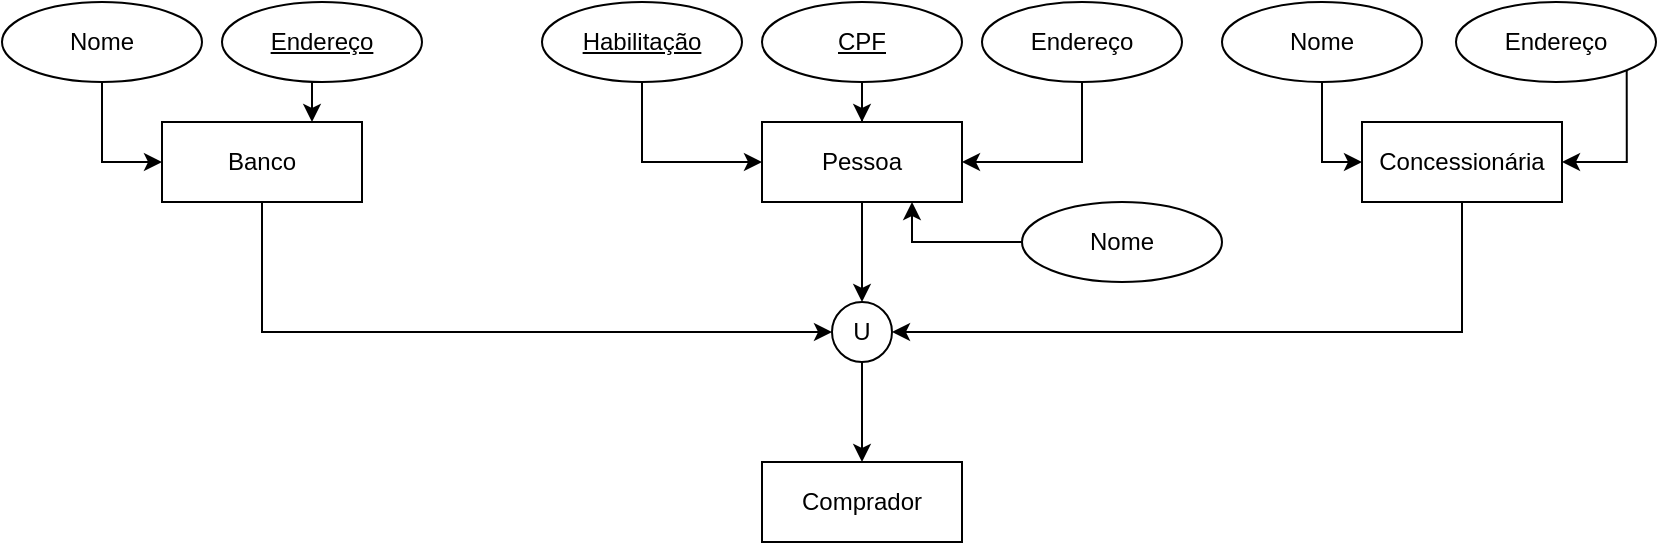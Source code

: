 <mxfile version="20.3.2" type="device"><diagram id="4xZ5IbFez-2k-MX6HOEZ" name="Página-1"><mxGraphModel dx="1422" dy="762" grid="1" gridSize="10" guides="1" tooltips="1" connect="1" arrows="1" fold="1" page="1" pageScale="1" pageWidth="827" pageHeight="1169" math="0" shadow="0"><root><mxCell id="0"/><mxCell id="1" parent="0"/><mxCell id="-x6pVXODtRnR1AOE7occ-13" style="edgeStyle=orthogonalEdgeStyle;rounded=0;orthogonalLoop=1;jettySize=auto;html=1;entryX=0;entryY=0.5;entryDx=0;entryDy=0;" edge="1" parent="1" source="-x6pVXODtRnR1AOE7occ-2" target="-x6pVXODtRnR1AOE7occ-12"><mxGeometry relative="1" as="geometry"><Array as="points"><mxPoint x="130" y="185"/></Array></mxGeometry></mxCell><mxCell id="-x6pVXODtRnR1AOE7occ-2" value="Banco" style="whiteSpace=wrap;html=1;align=center;" vertex="1" parent="1"><mxGeometry x="80" y="80" width="100" height="40" as="geometry"/></mxCell><mxCell id="-x6pVXODtRnR1AOE7occ-14" style="edgeStyle=orthogonalEdgeStyle;rounded=0;orthogonalLoop=1;jettySize=auto;html=1;entryX=0.5;entryY=0;entryDx=0;entryDy=0;" edge="1" parent="1" source="-x6pVXODtRnR1AOE7occ-3" target="-x6pVXODtRnR1AOE7occ-12"><mxGeometry relative="1" as="geometry"/></mxCell><mxCell id="-x6pVXODtRnR1AOE7occ-3" value="Pessoa" style="whiteSpace=wrap;html=1;align=center;" vertex="1" parent="1"><mxGeometry x="380" y="80" width="100" height="40" as="geometry"/></mxCell><mxCell id="-x6pVXODtRnR1AOE7occ-15" style="edgeStyle=orthogonalEdgeStyle;rounded=0;orthogonalLoop=1;jettySize=auto;html=1;entryX=1;entryY=0.5;entryDx=0;entryDy=0;" edge="1" parent="1" source="-x6pVXODtRnR1AOE7occ-4" target="-x6pVXODtRnR1AOE7occ-12"><mxGeometry relative="1" as="geometry"><Array as="points"><mxPoint x="730" y="185"/></Array></mxGeometry></mxCell><mxCell id="-x6pVXODtRnR1AOE7occ-4" value="Concessionária" style="whiteSpace=wrap;html=1;align=center;" vertex="1" parent="1"><mxGeometry x="680" y="80" width="100" height="40" as="geometry"/></mxCell><mxCell id="-x6pVXODtRnR1AOE7occ-38" style="edgeStyle=orthogonalEdgeStyle;rounded=0;orthogonalLoop=1;jettySize=auto;html=1;entryX=0.5;entryY=0;entryDx=0;entryDy=0;" edge="1" parent="1" source="-x6pVXODtRnR1AOE7occ-12" target="-x6pVXODtRnR1AOE7occ-37"><mxGeometry relative="1" as="geometry"/></mxCell><mxCell id="-x6pVXODtRnR1AOE7occ-12" value="U" style="ellipse;whiteSpace=wrap;html=1;aspect=fixed;" vertex="1" parent="1"><mxGeometry x="415" y="170" width="30" height="30" as="geometry"/></mxCell><mxCell id="-x6pVXODtRnR1AOE7occ-20" style="edgeStyle=orthogonalEdgeStyle;rounded=0;orthogonalLoop=1;jettySize=auto;html=1;entryX=0;entryY=0.5;entryDx=0;entryDy=0;exitX=0.5;exitY=1;exitDx=0;exitDy=0;" edge="1" parent="1" source="-x6pVXODtRnR1AOE7occ-17" target="-x6pVXODtRnR1AOE7occ-3"><mxGeometry relative="1" as="geometry"><Array as="points"><mxPoint x="320" y="100"/></Array></mxGeometry></mxCell><mxCell id="-x6pVXODtRnR1AOE7occ-17" value="Habilitação" style="ellipse;whiteSpace=wrap;html=1;align=center;fontStyle=4;" vertex="1" parent="1"><mxGeometry x="270" y="20" width="100" height="40" as="geometry"/></mxCell><mxCell id="-x6pVXODtRnR1AOE7occ-21" style="edgeStyle=orthogonalEdgeStyle;rounded=0;orthogonalLoop=1;jettySize=auto;html=1;entryX=0.5;entryY=0;entryDx=0;entryDy=0;" edge="1" parent="1" source="-x6pVXODtRnR1AOE7occ-18" target="-x6pVXODtRnR1AOE7occ-3"><mxGeometry relative="1" as="geometry"/></mxCell><mxCell id="-x6pVXODtRnR1AOE7occ-18" value="CPF" style="ellipse;whiteSpace=wrap;html=1;align=center;fontStyle=4;" vertex="1" parent="1"><mxGeometry x="380" y="20" width="100" height="40" as="geometry"/></mxCell><mxCell id="-x6pVXODtRnR1AOE7occ-22" style="edgeStyle=orthogonalEdgeStyle;rounded=0;orthogonalLoop=1;jettySize=auto;html=1;entryX=1;entryY=0.5;entryDx=0;entryDy=0;" edge="1" parent="1" source="-x6pVXODtRnR1AOE7occ-19" target="-x6pVXODtRnR1AOE7occ-3"><mxGeometry relative="1" as="geometry"><Array as="points"><mxPoint x="540" y="100"/></Array></mxGeometry></mxCell><mxCell id="-x6pVXODtRnR1AOE7occ-19" value="Endereço" style="ellipse;whiteSpace=wrap;html=1;align=center;" vertex="1" parent="1"><mxGeometry x="490" y="20" width="100" height="40" as="geometry"/></mxCell><mxCell id="-x6pVXODtRnR1AOE7occ-26" style="edgeStyle=orthogonalEdgeStyle;rounded=0;orthogonalLoop=1;jettySize=auto;html=1;entryX=0.75;entryY=0;entryDx=0;entryDy=0;" edge="1" parent="1" source="-x6pVXODtRnR1AOE7occ-24" target="-x6pVXODtRnR1AOE7occ-2"><mxGeometry relative="1" as="geometry"><Array as="points"><mxPoint x="155" y="40"/><mxPoint x="155" y="40"/></Array></mxGeometry></mxCell><mxCell id="-x6pVXODtRnR1AOE7occ-24" value="Endereço" style="ellipse;whiteSpace=wrap;html=1;align=center;fontStyle=4;" vertex="1" parent="1"><mxGeometry x="110" y="20" width="100" height="40" as="geometry"/></mxCell><mxCell id="-x6pVXODtRnR1AOE7occ-30" style="edgeStyle=orthogonalEdgeStyle;rounded=0;orthogonalLoop=1;jettySize=auto;html=1;entryX=0;entryY=0.5;entryDx=0;entryDy=0;" edge="1" parent="1" source="-x6pVXODtRnR1AOE7occ-27" target="-x6pVXODtRnR1AOE7occ-2"><mxGeometry relative="1" as="geometry"/></mxCell><mxCell id="-x6pVXODtRnR1AOE7occ-27" value="Nome" style="ellipse;whiteSpace=wrap;html=1;align=center;" vertex="1" parent="1"><mxGeometry y="20" width="100" height="40" as="geometry"/></mxCell><mxCell id="-x6pVXODtRnR1AOE7occ-29" style="edgeStyle=orthogonalEdgeStyle;rounded=0;orthogonalLoop=1;jettySize=auto;html=1;entryX=0.75;entryY=1;entryDx=0;entryDy=0;" edge="1" parent="1" source="-x6pVXODtRnR1AOE7occ-28" target="-x6pVXODtRnR1AOE7occ-3"><mxGeometry relative="1" as="geometry"/></mxCell><mxCell id="-x6pVXODtRnR1AOE7occ-28" value="Nome" style="ellipse;whiteSpace=wrap;html=1;align=center;" vertex="1" parent="1"><mxGeometry x="510" y="120" width="100" height="40" as="geometry"/></mxCell><mxCell id="-x6pVXODtRnR1AOE7occ-32" style="edgeStyle=orthogonalEdgeStyle;rounded=0;orthogonalLoop=1;jettySize=auto;html=1;entryX=0;entryY=0.5;entryDx=0;entryDy=0;" edge="1" parent="1" source="-x6pVXODtRnR1AOE7occ-31" target="-x6pVXODtRnR1AOE7occ-4"><mxGeometry relative="1" as="geometry"/></mxCell><mxCell id="-x6pVXODtRnR1AOE7occ-31" value="Nome&lt;br&gt;" style="ellipse;whiteSpace=wrap;html=1;align=center;" vertex="1" parent="1"><mxGeometry x="610" y="20" width="100" height="40" as="geometry"/></mxCell><mxCell id="-x6pVXODtRnR1AOE7occ-36" style="edgeStyle=orthogonalEdgeStyle;rounded=0;orthogonalLoop=1;jettySize=auto;html=1;exitX=1;exitY=1;exitDx=0;exitDy=0;entryX=1;entryY=0.5;entryDx=0;entryDy=0;" edge="1" parent="1" source="-x6pVXODtRnR1AOE7occ-34" target="-x6pVXODtRnR1AOE7occ-4"><mxGeometry relative="1" as="geometry"/></mxCell><mxCell id="-x6pVXODtRnR1AOE7occ-34" value="Endereço" style="ellipse;whiteSpace=wrap;html=1;align=center;" vertex="1" parent="1"><mxGeometry x="727" y="20" width="100" height="40" as="geometry"/></mxCell><mxCell id="-x6pVXODtRnR1AOE7occ-37" value="Comprador" style="whiteSpace=wrap;html=1;align=center;" vertex="1" parent="1"><mxGeometry x="380" y="250" width="100" height="40" as="geometry"/></mxCell></root></mxGraphModel></diagram></mxfile>